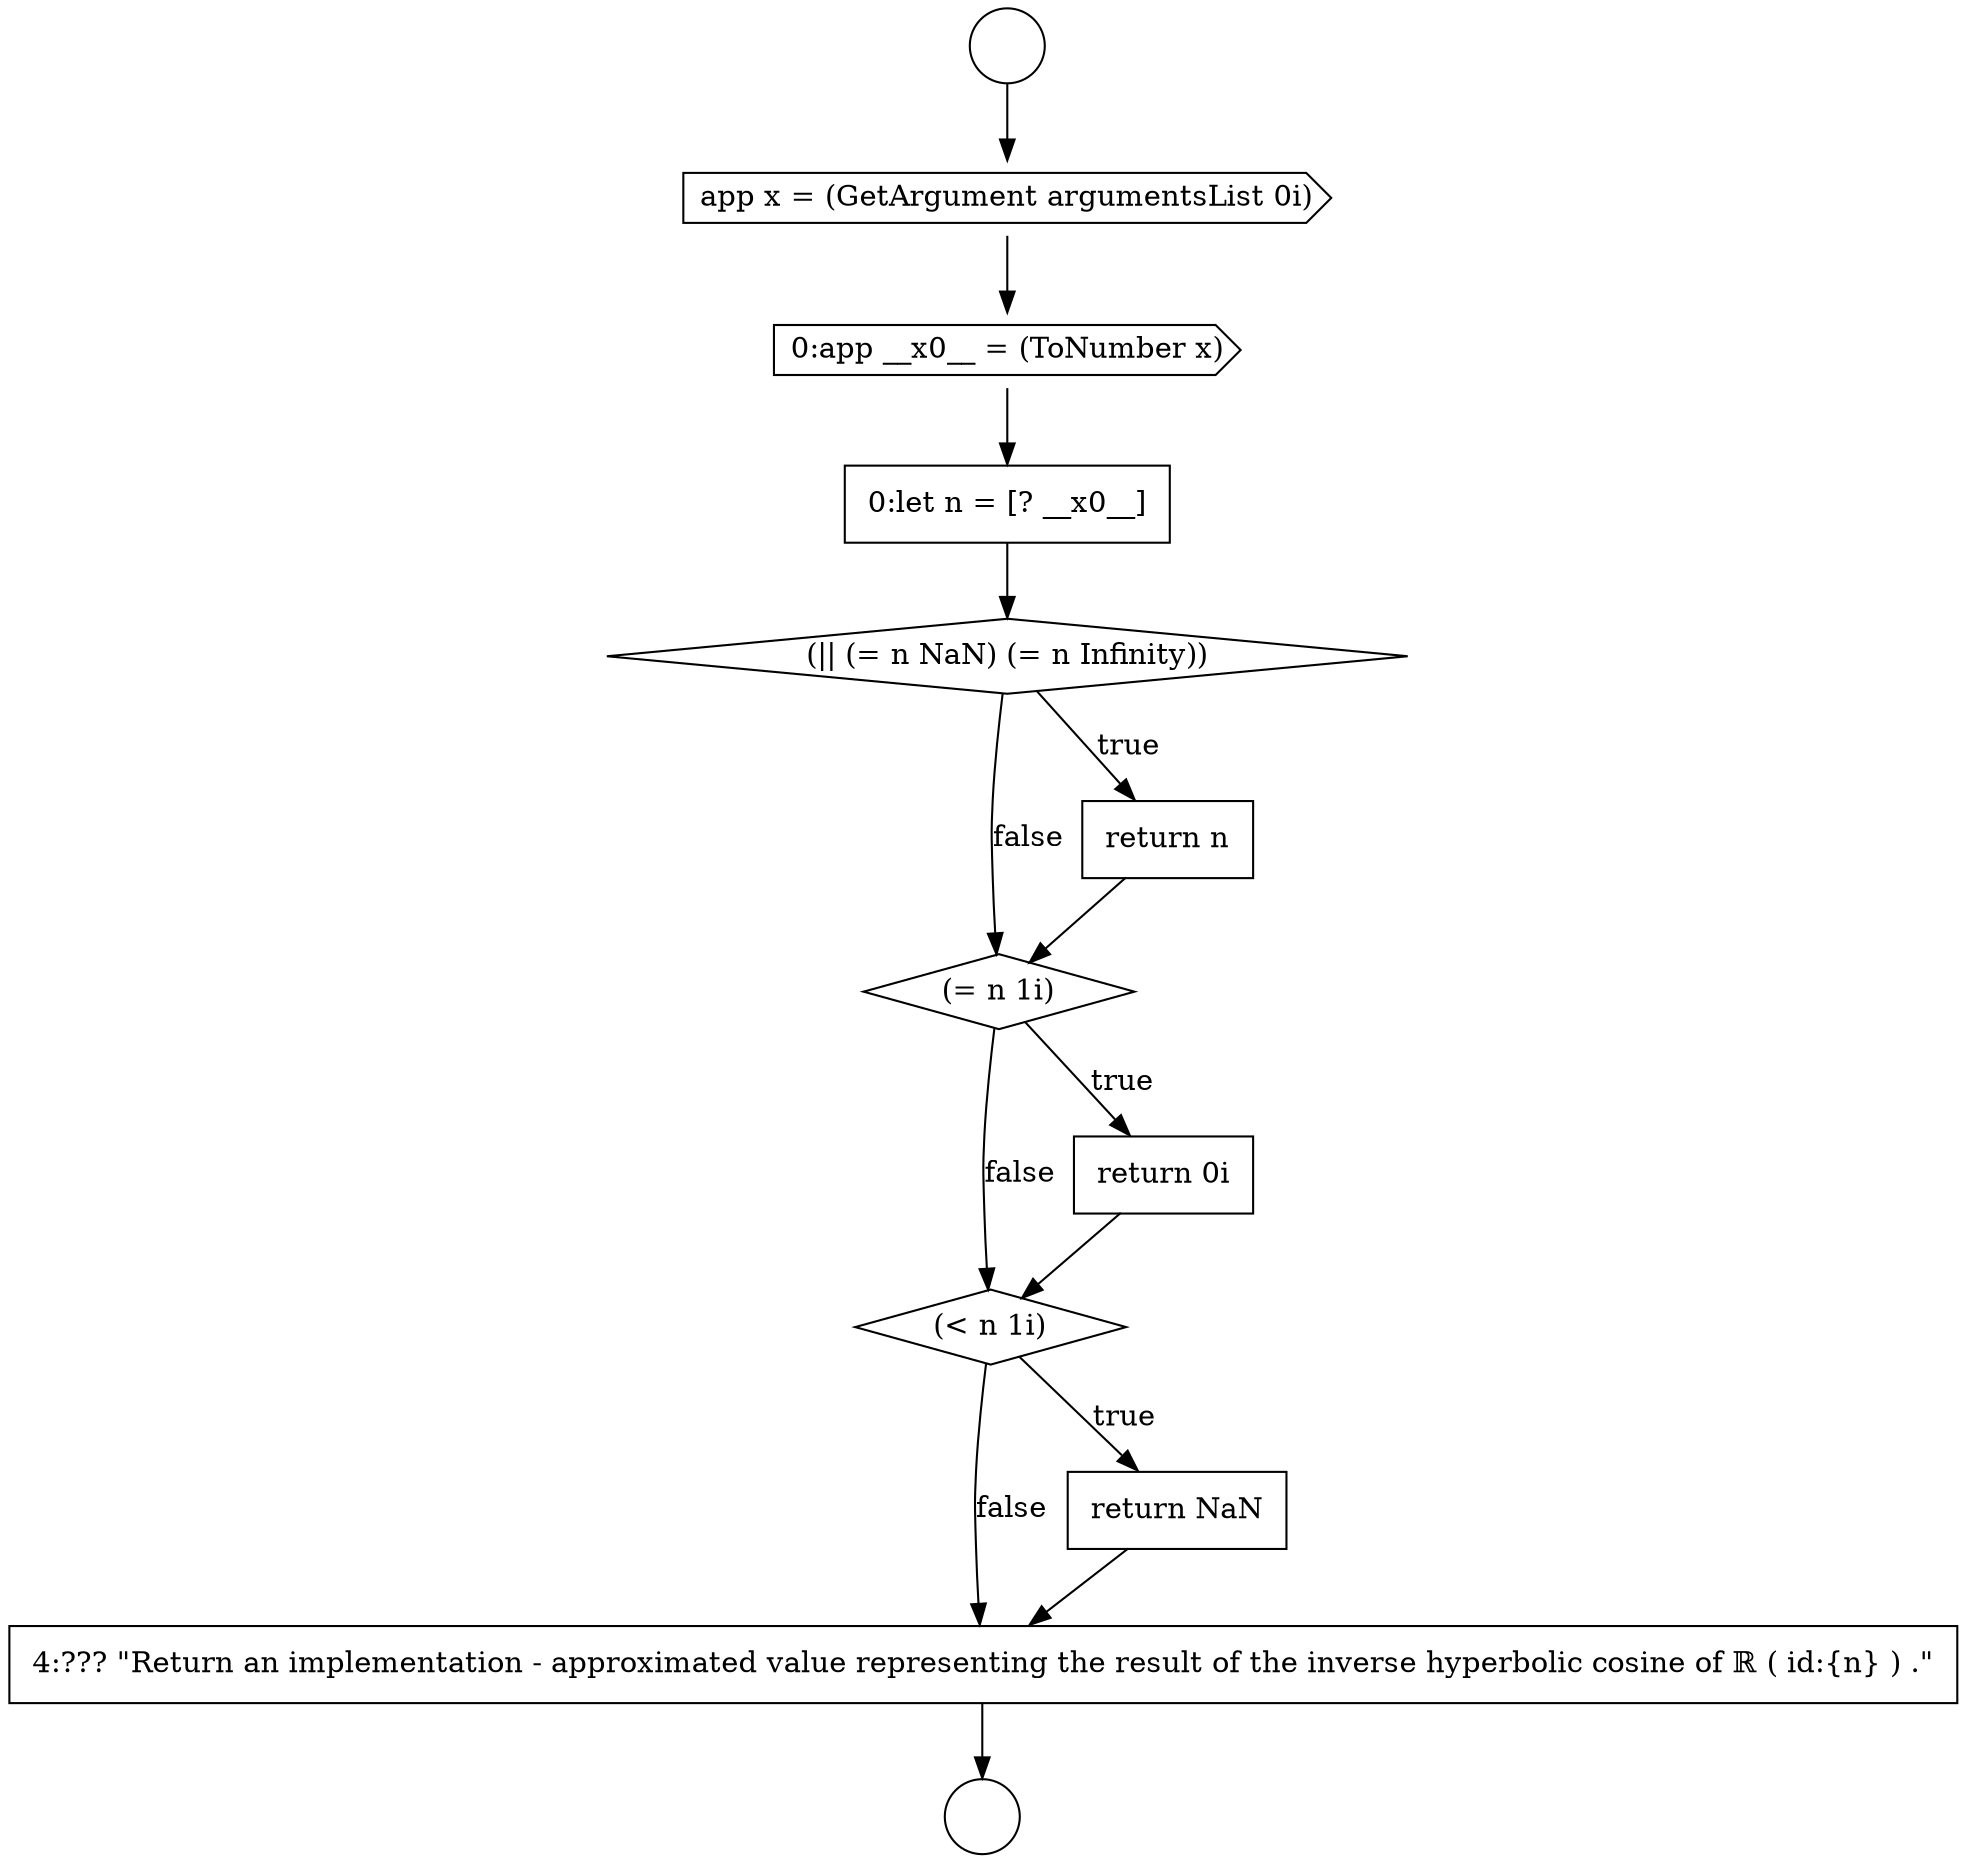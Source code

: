 digraph {
  node12812 [shape=diamond, label=<<font color="black">(|| (= n NaN) (= n Infinity))</font>> color="black" fillcolor="white" style=filled]
  node12816 [shape=diamond, label=<<font color="black">(&lt; n 1i)</font>> color="black" fillcolor="white" style=filled]
  node12809 [shape=cds, label=<<font color="black">app x = (GetArgument argumentsList 0i)</font>> color="black" fillcolor="white" style=filled]
  node12818 [shape=none, margin=0, label=<<font color="black">
    <table border="0" cellborder="1" cellspacing="0" cellpadding="10">
      <tr><td align="left">4:??? &quot;Return an implementation - approximated value representing the result of the inverse hyperbolic cosine of ℝ ( id:{n} ) .&quot;</td></tr>
    </table>
  </font>> color="black" fillcolor="white" style=filled]
  node12814 [shape=diamond, label=<<font color="black">(= n 1i)</font>> color="black" fillcolor="white" style=filled]
  node12810 [shape=cds, label=<<font color="black">0:app __x0__ = (ToNumber x)</font>> color="black" fillcolor="white" style=filled]
  node12817 [shape=none, margin=0, label=<<font color="black">
    <table border="0" cellborder="1" cellspacing="0" cellpadding="10">
      <tr><td align="left">return NaN</td></tr>
    </table>
  </font>> color="black" fillcolor="white" style=filled]
  node12807 [shape=circle label=" " color="black" fillcolor="white" style=filled]
  node12811 [shape=none, margin=0, label=<<font color="black">
    <table border="0" cellborder="1" cellspacing="0" cellpadding="10">
      <tr><td align="left">0:let n = [? __x0__]</td></tr>
    </table>
  </font>> color="black" fillcolor="white" style=filled]
  node12815 [shape=none, margin=0, label=<<font color="black">
    <table border="0" cellborder="1" cellspacing="0" cellpadding="10">
      <tr><td align="left">return 0i</td></tr>
    </table>
  </font>> color="black" fillcolor="white" style=filled]
  node12808 [shape=circle label=" " color="black" fillcolor="white" style=filled]
  node12813 [shape=none, margin=0, label=<<font color="black">
    <table border="0" cellborder="1" cellspacing="0" cellpadding="10">
      <tr><td align="left">return n</td></tr>
    </table>
  </font>> color="black" fillcolor="white" style=filled]
  node12817 -> node12818 [ color="black"]
  node12818 -> node12808 [ color="black"]
  node12807 -> node12809 [ color="black"]
  node12810 -> node12811 [ color="black"]
  node12815 -> node12816 [ color="black"]
  node12813 -> node12814 [ color="black"]
  node12809 -> node12810 [ color="black"]
  node12814 -> node12815 [label=<<font color="black">true</font>> color="black"]
  node12814 -> node12816 [label=<<font color="black">false</font>> color="black"]
  node12811 -> node12812 [ color="black"]
  node12812 -> node12813 [label=<<font color="black">true</font>> color="black"]
  node12812 -> node12814 [label=<<font color="black">false</font>> color="black"]
  node12816 -> node12817 [label=<<font color="black">true</font>> color="black"]
  node12816 -> node12818 [label=<<font color="black">false</font>> color="black"]
}
